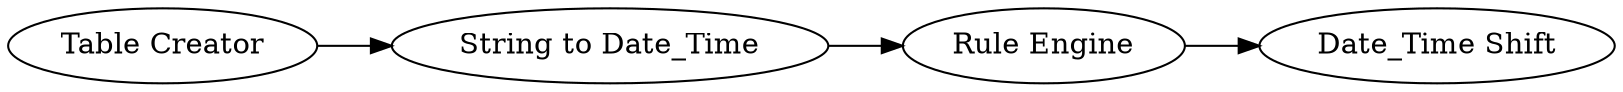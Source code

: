 digraph {
	37 -> 39
	38 -> 40
	39 -> 38
	39 [label="String to Date_Time"]
	40 [label="Date_Time Shift"]
	38 [label="Rule Engine"]
	37 [label="Table Creator"]
	rankdir=LR
}
